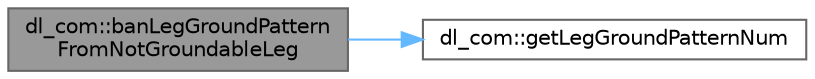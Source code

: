 digraph "dl_com::banLegGroundPatternFromNotGroundableLeg"
{
 // LATEX_PDF_SIZE
  bgcolor="transparent";
  edge [fontname=Helvetica,fontsize=10,labelfontname=Helvetica,labelfontsize=10];
  node [fontname=Helvetica,fontsize=10,shape=box,height=0.2,width=0.4];
  rankdir="LR";
  Node1 [id="Node000001",label="dl_com::banLegGroundPattern\lFromNotGroundableLeg",height=0.2,width=0.4,color="gray40", fillcolor="grey60", style="filled", fontcolor="black",tooltip=" "];
  Node1 -> Node2 [id="edge1_Node000001_Node000002",color="steelblue1",style="solid",tooltip=" "];
  Node2 [id="Node000002",label="dl_com::getLegGroundPatternNum",height=0.2,width=0.4,color="grey40", fillcolor="white", style="filled",URL="$namespacedl__com.html#a6d79b0702d8cfec0775641c0189b2cf1",tooltip="脚の接地パターンの総数を返す．"];
}
